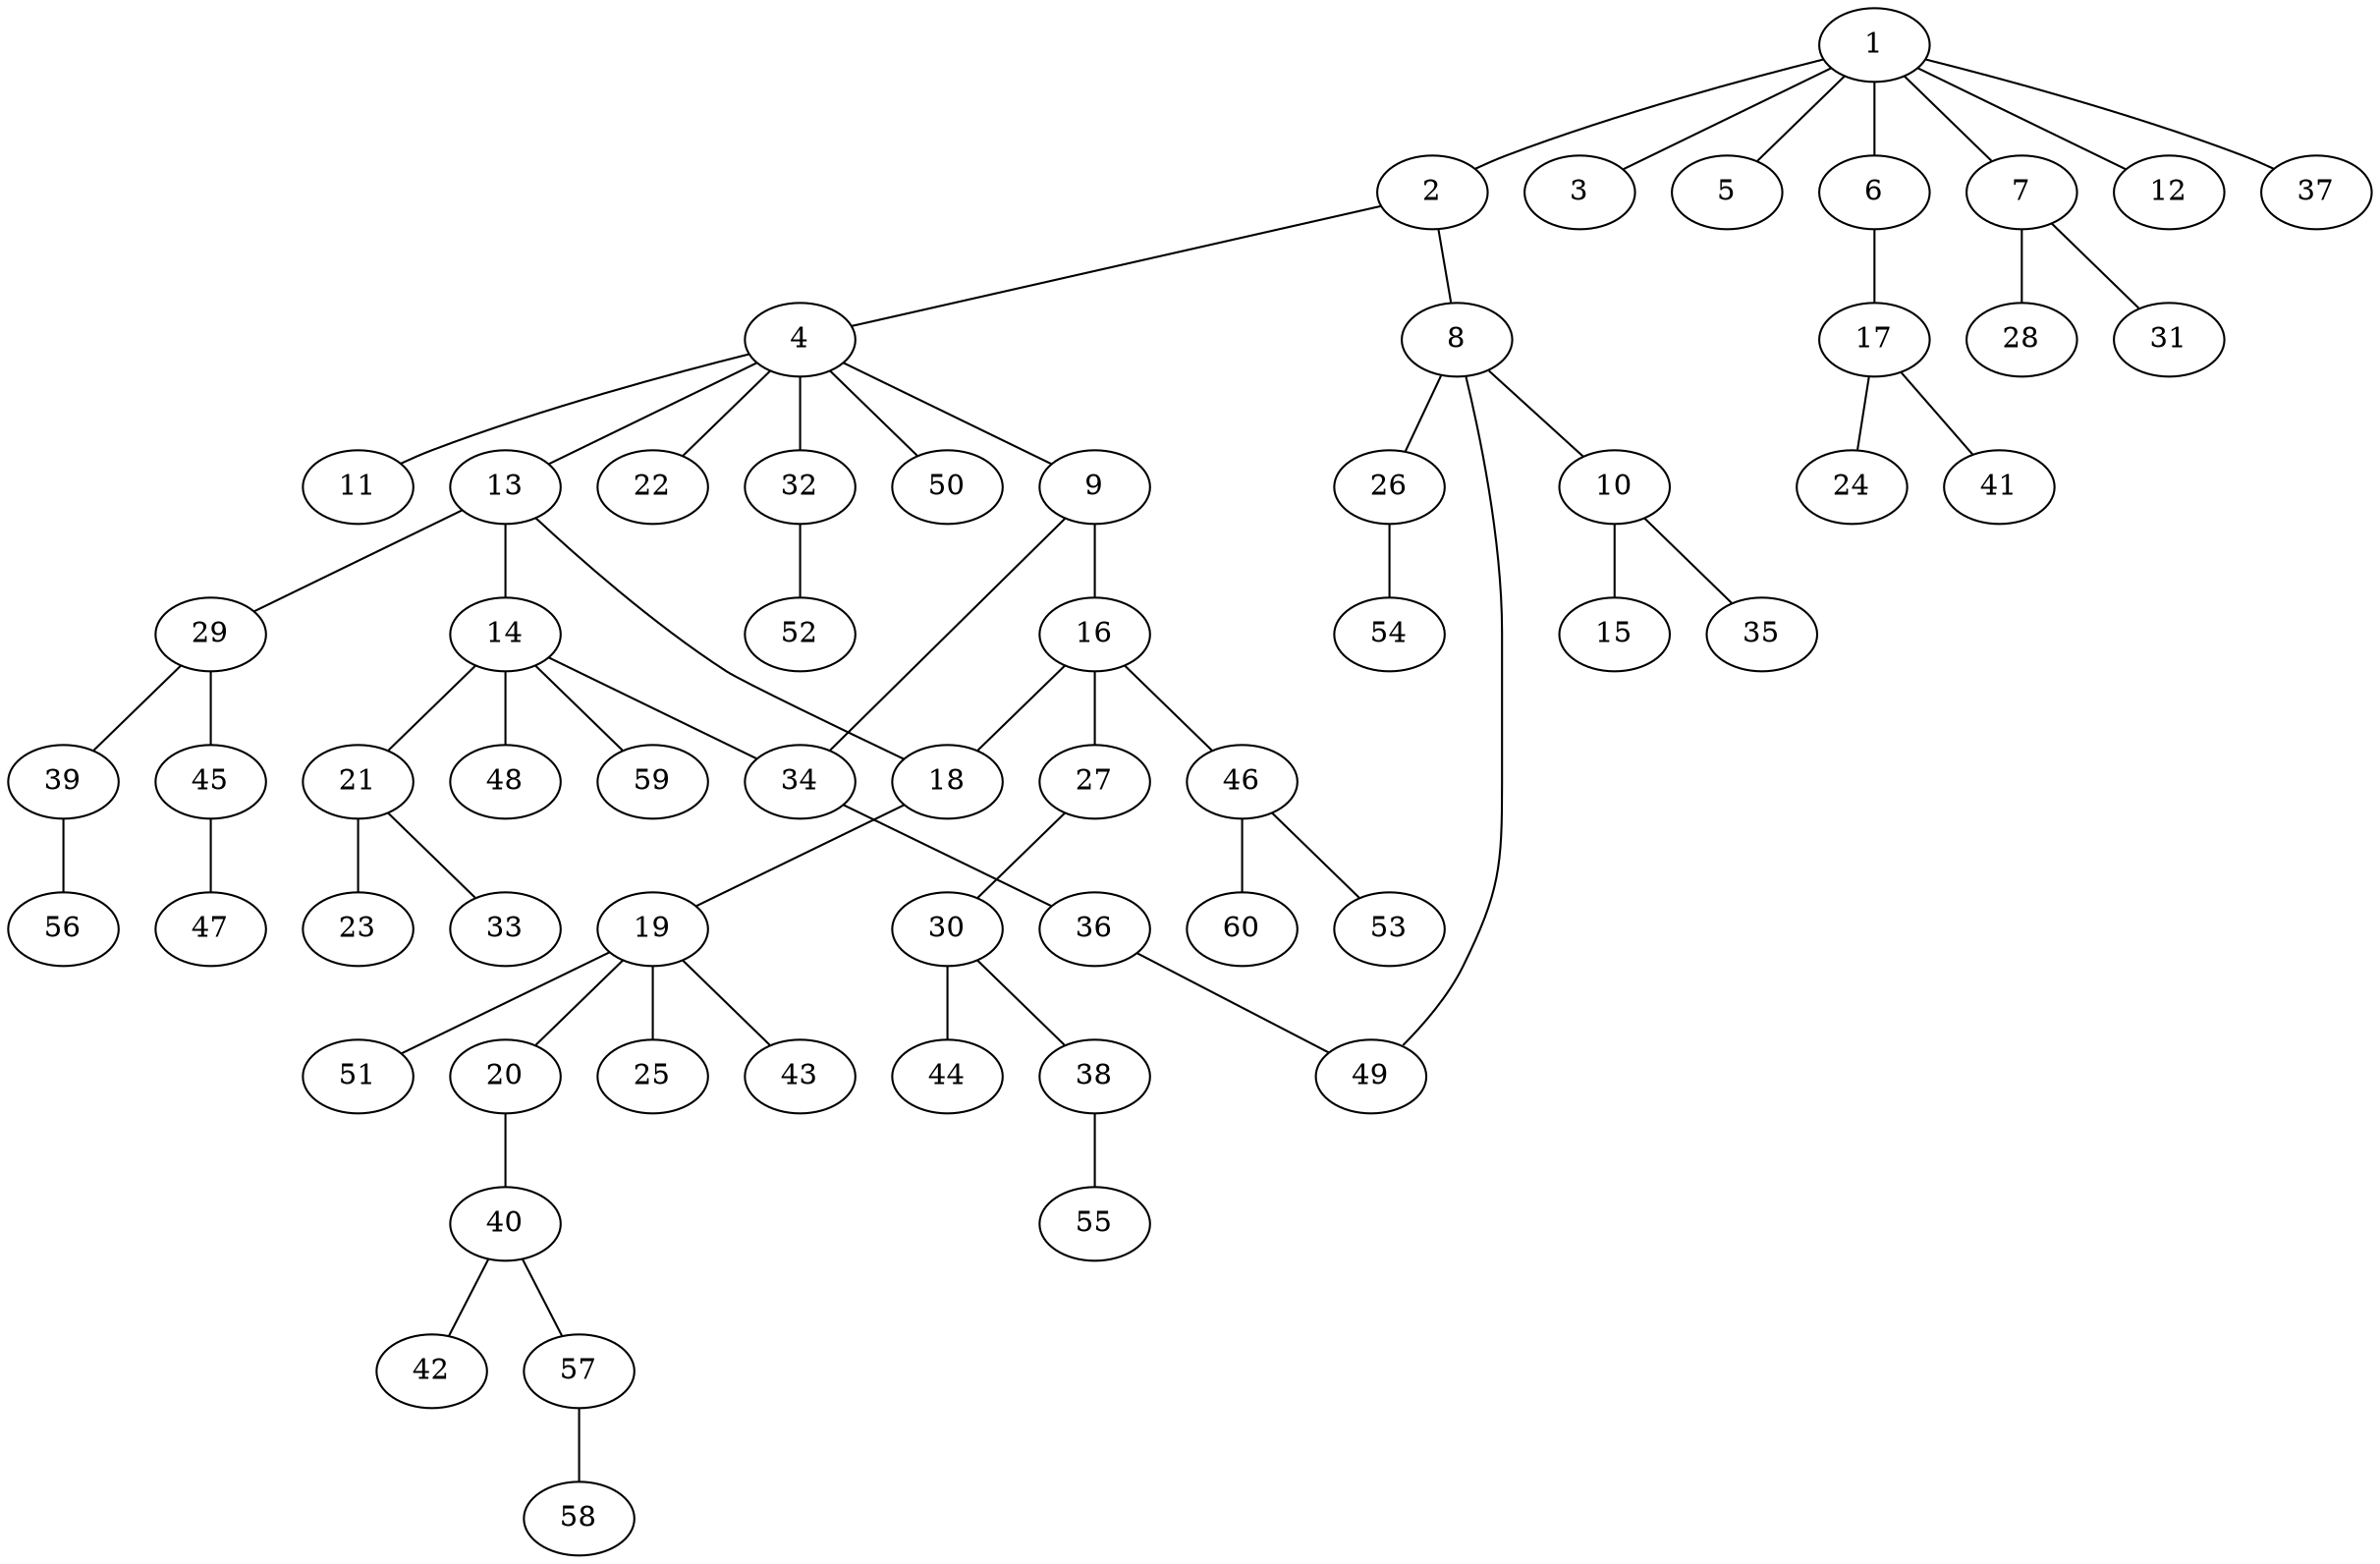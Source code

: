 graph graphname {1--2
1--3
1--5
1--6
1--7
1--12
1--37
2--4
2--8
4--9
4--11
4--13
4--22
4--32
4--50
6--17
7--28
7--31
8--10
8--26
8--49
9--16
9--34
10--15
10--35
13--14
13--18
13--29
14--21
14--34
14--48
14--59
16--18
16--27
16--46
17--24
17--41
18--19
19--20
19--25
19--43
19--51
20--40
21--23
21--33
26--54
27--30
29--39
29--45
30--38
30--44
32--52
34--36
36--49
38--55
39--56
40--42
40--57
45--47
46--53
46--60
57--58
}